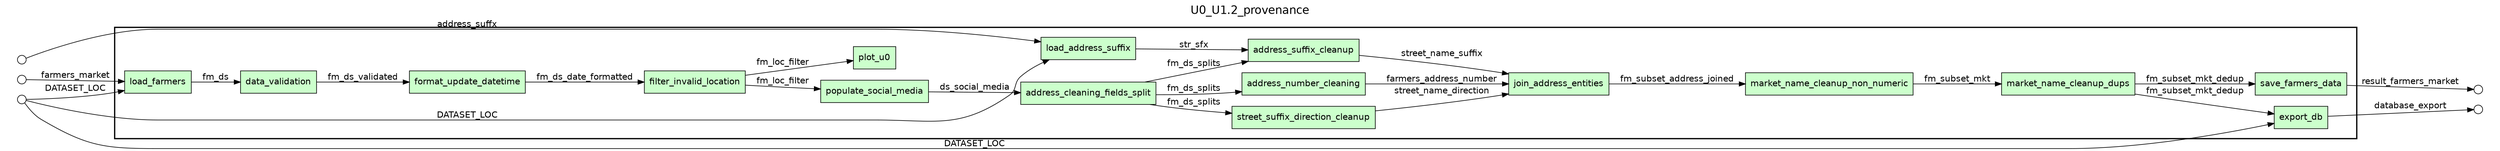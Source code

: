 digraph Workflow {
rankdir=LR
fontname=Helvetica; fontsize=18; labelloc=t
label="U0_U1.2_provenance"
subgraph cluster_workflow_box_outer { label=""; color=black; penwidth=2
subgraph cluster_workflow_box_inner { label=""; penwidth=0
node[shape=box style=filled fillcolor="#CCFFCC" peripheries=1 fontname=Helvetica]
load_farmers
data_validation
format_update_datetime
filter_invalid_location
plot_u0
populate_social_media
address_cleaning_fields_split
address_number_cleaning
load_address_suffix
address_suffix_cleanup
street_suffix_direction_cleanup
join_address_entities
market_name_cleanup_non_numeric
market_name_cleanup_dups
save_farmers_data
export_db
edge[fontname=Helvetica]
load_farmers -> data_validation [label=fm_ds]
data_validation -> format_update_datetime [label=fm_ds_validated]
format_update_datetime -> filter_invalid_location [label=fm_ds_date_formatted]
filter_invalid_location -> plot_u0 [label=fm_loc_filter]
filter_invalid_location -> populate_social_media [label=fm_loc_filter]
populate_social_media -> address_cleaning_fields_split [label=ds_social_media]
address_cleaning_fields_split -> address_number_cleaning [label=fm_ds_splits]
address_cleaning_fields_split -> address_suffix_cleanup [label=fm_ds_splits]
address_cleaning_fields_split -> street_suffix_direction_cleanup [label=fm_ds_splits]
load_address_suffix -> address_suffix_cleanup [label=str_sfx]
address_number_cleaning -> join_address_entities [label=farmers_address_number]
address_suffix_cleanup -> join_address_entities [label=street_name_suffix]
street_suffix_direction_cleanup -> join_address_entities [label=street_name_direction]
join_address_entities -> market_name_cleanup_non_numeric [label=fm_subset_address_joined]
market_name_cleanup_non_numeric -> market_name_cleanup_dups [label=fm_subset_mkt]
market_name_cleanup_dups -> save_farmers_data [label=fm_subset_mkt_dedup]
market_name_cleanup_dups -> export_db [label=fm_subset_mkt_dedup]
}}
subgraph cluster_input_ports_group_outer { label=""; penwidth=0
subgraph cluster_input_ports_group_inner { label=""; penwidth=0
node[shape=circle style=filled fillcolor="#FFFFFF" peripheries=1 fontname=Helvetica width=0.2]
DATASET_LOC_input_port [label=""]
farmers_market_input_port [label=""]
address_suffx_input_port [label=""]
}}
subgraph cluster_output_ports_group_outer { label=""; penwidth=0
subgraph cluster_output_ports_group_inner { label=""; penwidth=0
node[shape=circle style=filled fillcolor="#FFFFFF" peripheries=1 fontname=Helvetica width=0.2]
result_farmers_market_output_port [label=""]
database_export_output_port [label=""]
}}
edge[fontname=Helvetica]
DATASET_LOC_input_port -> load_farmers [label=DATASET_LOC]
DATASET_LOC_input_port -> load_address_suffix [label=DATASET_LOC]
DATASET_LOC_input_port -> export_db [label=DATASET_LOC]
farmers_market_input_port -> load_farmers [label=farmers_market]
address_suffx_input_port -> load_address_suffix [label=address_suffx]
edge[fontname=Helvetica]
save_farmers_data -> result_farmers_market_output_port [label=result_farmers_market]
export_db -> database_export_output_port [label=database_export]
}

